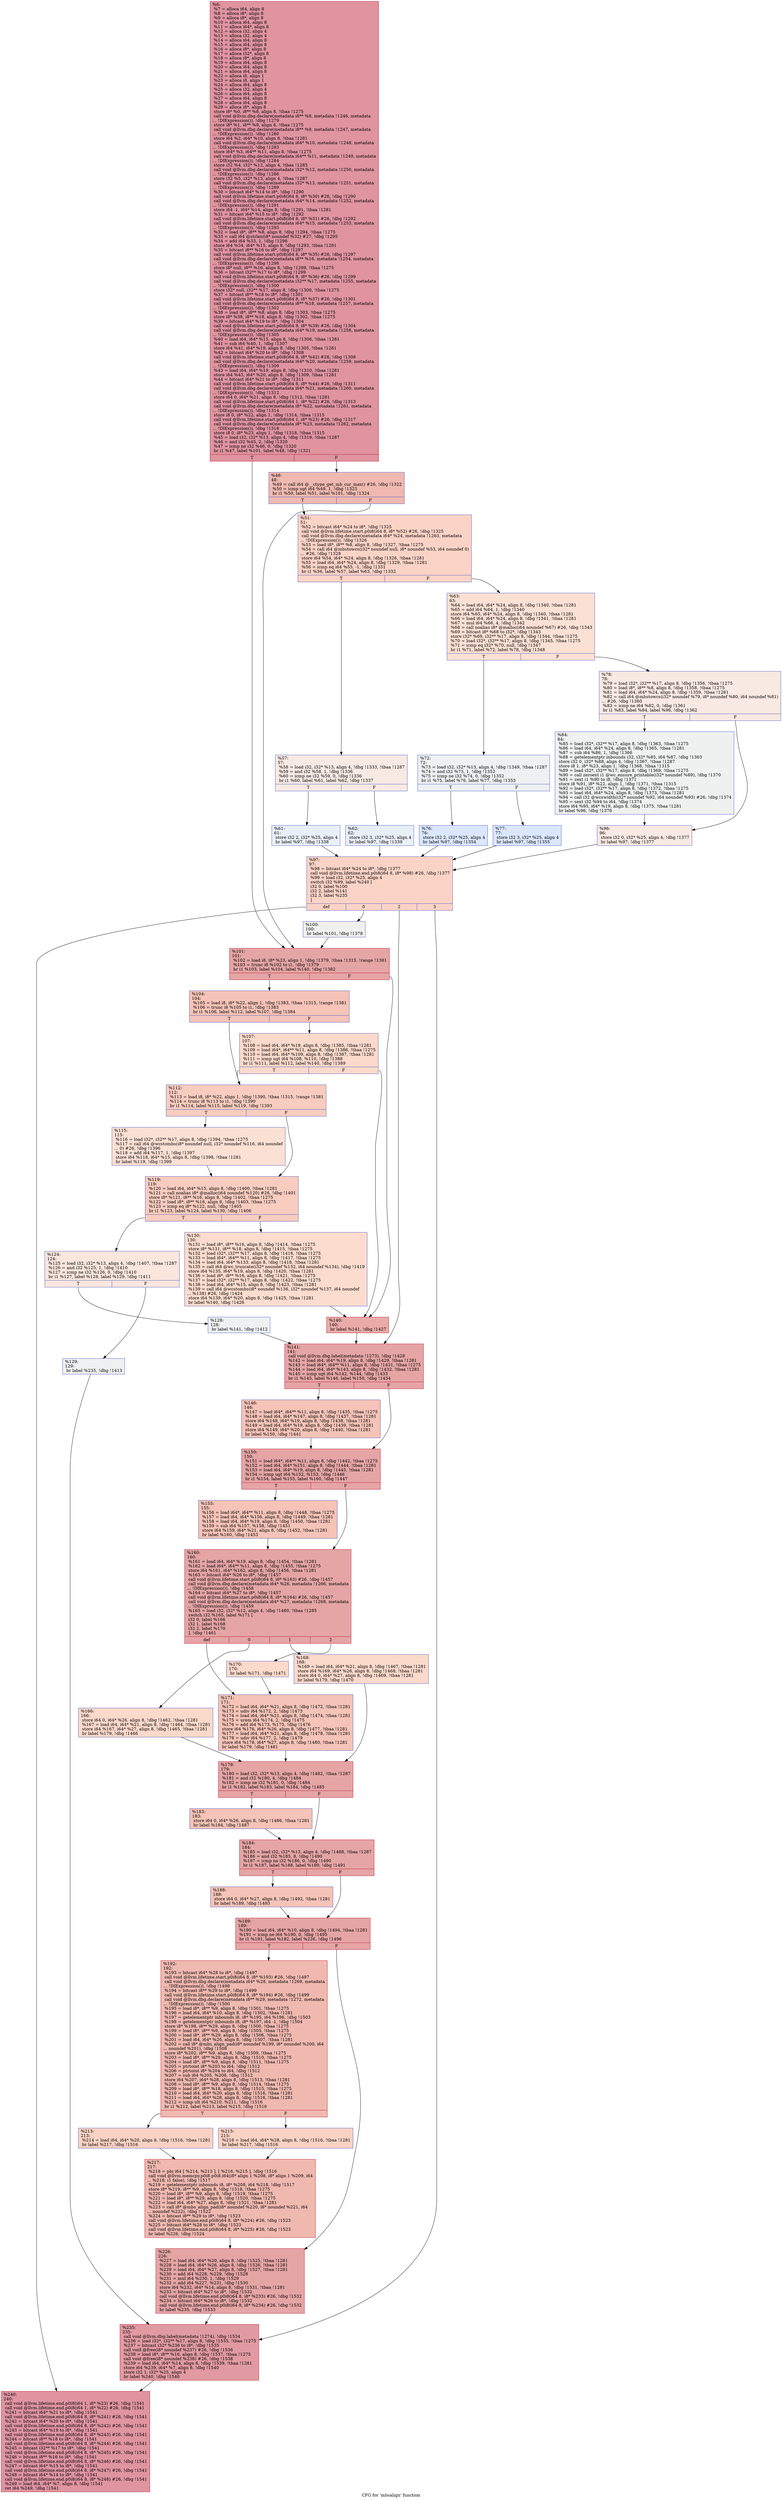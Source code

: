 digraph "CFG for 'mbsalign' function" {
	label="CFG for 'mbsalign' function";

	Node0x128c500 [shape=record,color="#b70d28ff", style=filled, fillcolor="#b70d2870",label="{%6:\l  %7 = alloca i64, align 8\l  %8 = alloca i8*, align 8\l  %9 = alloca i8*, align 8\l  %10 = alloca i64, align 8\l  %11 = alloca i64*, align 8\l  %12 = alloca i32, align 4\l  %13 = alloca i32, align 4\l  %14 = alloca i64, align 8\l  %15 = alloca i64, align 8\l  %16 = alloca i8*, align 8\l  %17 = alloca i32*, align 8\l  %18 = alloca i8*, align 8\l  %19 = alloca i64, align 8\l  %20 = alloca i64, align 8\l  %21 = alloca i64, align 8\l  %22 = alloca i8, align 1\l  %23 = alloca i8, align 1\l  %24 = alloca i64, align 8\l  %25 = alloca i32, align 4\l  %26 = alloca i64, align 8\l  %27 = alloca i64, align 8\l  %28 = alloca i64, align 8\l  %29 = alloca i8*, align 8\l  store i8* %0, i8** %8, align 8, !tbaa !1275\l  call void @llvm.dbg.declare(metadata i8** %8, metadata !1246, metadata\l... !DIExpression()), !dbg !1279\l  store i8* %1, i8** %9, align 8, !tbaa !1275\l  call void @llvm.dbg.declare(metadata i8** %9, metadata !1247, metadata\l... !DIExpression()), !dbg !1280\l  store i64 %2, i64* %10, align 8, !tbaa !1281\l  call void @llvm.dbg.declare(metadata i64* %10, metadata !1248, metadata\l... !DIExpression()), !dbg !1283\l  store i64* %3, i64** %11, align 8, !tbaa !1275\l  call void @llvm.dbg.declare(metadata i64** %11, metadata !1249, metadata\l... !DIExpression()), !dbg !1284\l  store i32 %4, i32* %12, align 4, !tbaa !1285\l  call void @llvm.dbg.declare(metadata i32* %12, metadata !1250, metadata\l... !DIExpression()), !dbg !1286\l  store i32 %5, i32* %13, align 4, !tbaa !1287\l  call void @llvm.dbg.declare(metadata i32* %13, metadata !1251, metadata\l... !DIExpression()), !dbg !1289\l  %30 = bitcast i64* %14 to i8*, !dbg !1290\l  call void @llvm.lifetime.start.p0i8(i64 8, i8* %30) #26, !dbg !1290\l  call void @llvm.dbg.declare(metadata i64* %14, metadata !1252, metadata\l... !DIExpression()), !dbg !1291\l  store i64 -1, i64* %14, align 8, !dbg !1291, !tbaa !1281\l  %31 = bitcast i64* %15 to i8*, !dbg !1292\l  call void @llvm.lifetime.start.p0i8(i64 8, i8* %31) #26, !dbg !1292\l  call void @llvm.dbg.declare(metadata i64* %15, metadata !1253, metadata\l... !DIExpression()), !dbg !1293\l  %32 = load i8*, i8** %8, align 8, !dbg !1294, !tbaa !1275\l  %33 = call i64 @strlen(i8* noundef %32) #27, !dbg !1295\l  %34 = add i64 %33, 1, !dbg !1296\l  store i64 %34, i64* %15, align 8, !dbg !1293, !tbaa !1281\l  %35 = bitcast i8** %16 to i8*, !dbg !1297\l  call void @llvm.lifetime.start.p0i8(i64 8, i8* %35) #26, !dbg !1297\l  call void @llvm.dbg.declare(metadata i8** %16, metadata !1254, metadata\l... !DIExpression()), !dbg !1298\l  store i8* null, i8** %16, align 8, !dbg !1298, !tbaa !1275\l  %36 = bitcast i32** %17 to i8*, !dbg !1299\l  call void @llvm.lifetime.start.p0i8(i64 8, i8* %36) #26, !dbg !1299\l  call void @llvm.dbg.declare(metadata i32** %17, metadata !1255, metadata\l... !DIExpression()), !dbg !1300\l  store i32* null, i32** %17, align 8, !dbg !1300, !tbaa !1275\l  %37 = bitcast i8** %18 to i8*, !dbg !1301\l  call void @llvm.lifetime.start.p0i8(i64 8, i8* %37) #26, !dbg !1301\l  call void @llvm.dbg.declare(metadata i8** %18, metadata !1257, metadata\l... !DIExpression()), !dbg !1302\l  %38 = load i8*, i8** %8, align 8, !dbg !1303, !tbaa !1275\l  store i8* %38, i8** %18, align 8, !dbg !1302, !tbaa !1275\l  %39 = bitcast i64* %19 to i8*, !dbg !1304\l  call void @llvm.lifetime.start.p0i8(i64 8, i8* %39) #26, !dbg !1304\l  call void @llvm.dbg.declare(metadata i64* %19, metadata !1258, metadata\l... !DIExpression()), !dbg !1305\l  %40 = load i64, i64* %15, align 8, !dbg !1306, !tbaa !1281\l  %41 = sub i64 %40, 1, !dbg !1307\l  store i64 %41, i64* %19, align 8, !dbg !1305, !tbaa !1281\l  %42 = bitcast i64* %20 to i8*, !dbg !1308\l  call void @llvm.lifetime.start.p0i8(i64 8, i8* %42) #26, !dbg !1308\l  call void @llvm.dbg.declare(metadata i64* %20, metadata !1259, metadata\l... !DIExpression()), !dbg !1309\l  %43 = load i64, i64* %19, align 8, !dbg !1310, !tbaa !1281\l  store i64 %43, i64* %20, align 8, !dbg !1309, !tbaa !1281\l  %44 = bitcast i64* %21 to i8*, !dbg !1311\l  call void @llvm.lifetime.start.p0i8(i64 8, i8* %44) #26, !dbg !1311\l  call void @llvm.dbg.declare(metadata i64* %21, metadata !1260, metadata\l... !DIExpression()), !dbg !1312\l  store i64 0, i64* %21, align 8, !dbg !1312, !tbaa !1281\l  call void @llvm.lifetime.start.p0i8(i64 1, i8* %22) #26, !dbg !1313\l  call void @llvm.dbg.declare(metadata i8* %22, metadata !1261, metadata\l... !DIExpression()), !dbg !1314\l  store i8 0, i8* %22, align 1, !dbg !1314, !tbaa !1315\l  call void @llvm.lifetime.start.p0i8(i64 1, i8* %23) #26, !dbg !1317\l  call void @llvm.dbg.declare(metadata i8* %23, metadata !1262, metadata\l... !DIExpression()), !dbg !1318\l  store i8 0, i8* %23, align 1, !dbg !1318, !tbaa !1315\l  %45 = load i32, i32* %13, align 4, !dbg !1319, !tbaa !1287\l  %46 = and i32 %45, 2, !dbg !1320\l  %47 = icmp ne i32 %46, 0, !dbg !1320\l  br i1 %47, label %101, label %48, !dbg !1321\l|{<s0>T|<s1>F}}"];
	Node0x128c500:s0 -> Node0x12932d0;
	Node0x128c500:s1 -> Node0x128f5b0;
	Node0x128f5b0 [shape=record,color="#3d50c3ff", style=filled, fillcolor="#de614d70",label="{%48:\l48:                                               \l  %49 = call i64 @__ctype_get_mb_cur_max() #26, !dbg !1322\l  %50 = icmp ugt i64 %49, 1, !dbg !1323\l  br i1 %50, label %51, label %101, !dbg !1324\l|{<s0>T|<s1>F}}"];
	Node0x128f5b0:s0 -> Node0x1292ec0;
	Node0x128f5b0:s1 -> Node0x12932d0;
	Node0x1292ec0 [shape=record,color="#3d50c3ff", style=filled, fillcolor="#f59c7d70",label="{%51:\l51:                                               \l  %52 = bitcast i64* %24 to i8*, !dbg !1325\l  call void @llvm.lifetime.start.p0i8(i64 8, i8* %52) #26, !dbg !1325\l  call void @llvm.dbg.declare(metadata i64* %24, metadata !1263, metadata\l... !DIExpression()), !dbg !1326\l  %53 = load i8*, i8** %8, align 8, !dbg !1327, !tbaa !1275\l  %54 = call i64 @mbstowcs(i32* noundef null, i8* noundef %53, i64 noundef 0)\l... #26, !dbg !1328\l  store i64 %54, i64* %24, align 8, !dbg !1326, !tbaa !1281\l  %55 = load i64, i64* %24, align 8, !dbg !1329, !tbaa !1281\l  %56 = icmp eq i64 %55, -1, !dbg !1331\l  br i1 %56, label %57, label %63, !dbg !1332\l|{<s0>T|<s1>F}}"];
	Node0x1292ec0:s0 -> Node0x1292f10;
	Node0x1292ec0:s1 -> Node0x1293000;
	Node0x1292f10 [shape=record,color="#3d50c3ff", style=filled, fillcolor="#eed0c070",label="{%57:\l57:                                               \l  %58 = load i32, i32* %13, align 4, !dbg !1333, !tbaa !1287\l  %59 = and i32 %58, 1, !dbg !1336\l  %60 = icmp ne i32 %59, 0, !dbg !1336\l  br i1 %60, label %61, label %62, !dbg !1337\l|{<s0>T|<s1>F}}"];
	Node0x1292f10:s0 -> Node0x1292f60;
	Node0x1292f10:s1 -> Node0x1292fb0;
	Node0x1292f60 [shape=record,color="#3d50c3ff", style=filled, fillcolor="#cedaeb70",label="{%61:\l61:                                               \l  store i32 2, i32* %25, align 4\l  br label %97, !dbg !1338\l}"];
	Node0x1292f60 -> Node0x1293230;
	Node0x1292fb0 [shape=record,color="#3d50c3ff", style=filled, fillcolor="#cedaeb70",label="{%62:\l62:                                               \l  store i32 3, i32* %25, align 4\l  br label %97, !dbg !1339\l}"];
	Node0x1292fb0 -> Node0x1293230;
	Node0x1293000 [shape=record,color="#3d50c3ff", style=filled, fillcolor="#f7b99e70",label="{%63:\l63:                                               \l  %64 = load i64, i64* %24, align 8, !dbg !1340, !tbaa !1281\l  %65 = add i64 %64, 1, !dbg !1340\l  store i64 %65, i64* %24, align 8, !dbg !1340, !tbaa !1281\l  %66 = load i64, i64* %24, align 8, !dbg !1341, !tbaa !1281\l  %67 = mul i64 %66, 4, !dbg !1342\l  %68 = call noalias i8* @malloc(i64 noundef %67) #26, !dbg !1343\l  %69 = bitcast i8* %68 to i32*, !dbg !1343\l  store i32* %69, i32** %17, align 8, !dbg !1344, !tbaa !1275\l  %70 = load i32*, i32** %17, align 8, !dbg !1345, !tbaa !1275\l  %71 = icmp eq i32* %70, null, !dbg !1347\l  br i1 %71, label %72, label %78, !dbg !1348\l|{<s0>T|<s1>F}}"];
	Node0x1293000:s0 -> Node0x1293050;
	Node0x1293000:s1 -> Node0x1293140;
	Node0x1293050 [shape=record,color="#3d50c3ff", style=filled, fillcolor="#d9dce170",label="{%72:\l72:                                               \l  %73 = load i32, i32* %13, align 4, !dbg !1349, !tbaa !1287\l  %74 = and i32 %73, 1, !dbg !1352\l  %75 = icmp ne i32 %74, 0, !dbg !1352\l  br i1 %75, label %76, label %77, !dbg !1353\l|{<s0>T|<s1>F}}"];
	Node0x1293050:s0 -> Node0x12930a0;
	Node0x1293050:s1 -> Node0x12930f0;
	Node0x12930a0 [shape=record,color="#3d50c3ff", style=filled, fillcolor="#aec9fc70",label="{%76:\l76:                                               \l  store i32 2, i32* %25, align 4\l  br label %97, !dbg !1354\l}"];
	Node0x12930a0 -> Node0x1293230;
	Node0x12930f0 [shape=record,color="#3d50c3ff", style=filled, fillcolor="#aec9fc70",label="{%77:\l77:                                               \l  store i32 3, i32* %25, align 4\l  br label %97, !dbg !1355\l}"];
	Node0x12930f0 -> Node0x1293230;
	Node0x1293140 [shape=record,color="#3d50c3ff", style=filled, fillcolor="#efcebd70",label="{%78:\l78:                                               \l  %79 = load i32*, i32** %17, align 8, !dbg !1356, !tbaa !1275\l  %80 = load i8*, i8** %8, align 8, !dbg !1358, !tbaa !1275\l  %81 = load i64, i64* %24, align 8, !dbg !1359, !tbaa !1281\l  %82 = call i64 @mbstowcs(i32* noundef %79, i8* noundef %80, i64 noundef %81)\l... #26, !dbg !1360\l  %83 = icmp ne i64 %82, 0, !dbg !1361\l  br i1 %83, label %84, label %96, !dbg !1362\l|{<s0>T|<s1>F}}"];
	Node0x1293140:s0 -> Node0x1293190;
	Node0x1293140:s1 -> Node0x12931e0;
	Node0x1293190 [shape=record,color="#3d50c3ff", style=filled, fillcolor="#dbdcde70",label="{%84:\l84:                                               \l  %85 = load i32*, i32** %17, align 8, !dbg !1363, !tbaa !1275\l  %86 = load i64, i64* %24, align 8, !dbg !1365, !tbaa !1281\l  %87 = sub i64 %86, 1, !dbg !1366\l  %88 = getelementptr inbounds i32, i32* %85, i64 %87, !dbg !1363\l  store i32 0, i32* %88, align 4, !dbg !1367, !tbaa !1287\l  store i8 1, i8* %23, align 1, !dbg !1368, !tbaa !1315\l  %89 = load i32*, i32** %17, align 8, !dbg !1369, !tbaa !1275\l  %90 = call zeroext i1 @wc_ensure_printable(i32* noundef %89), !dbg !1370\l  %91 = zext i1 %90 to i8, !dbg !1371\l  store i8 %91, i8* %22, align 1, !dbg !1371, !tbaa !1315\l  %92 = load i32*, i32** %17, align 8, !dbg !1372, !tbaa !1275\l  %93 = load i64, i64* %24, align 8, !dbg !1373, !tbaa !1281\l  %94 = call i32 @wcswidth(i32* noundef %92, i64 noundef %93) #26, !dbg !1374\l  %95 = sext i32 %94 to i64, !dbg !1374\l  store i64 %95, i64* %19, align 8, !dbg !1375, !tbaa !1281\l  br label %96, !dbg !1376\l}"];
	Node0x1293190 -> Node0x12931e0;
	Node0x12931e0 [shape=record,color="#3d50c3ff", style=filled, fillcolor="#efcebd70",label="{%96:\l96:                                               \l  store i32 0, i32* %25, align 4, !dbg !1377\l  br label %97, !dbg !1377\l}"];
	Node0x12931e0 -> Node0x1293230;
	Node0x1293230 [shape=record,color="#3d50c3ff", style=filled, fillcolor="#f59c7d70",label="{%97:\l97:                                               \l  %98 = bitcast i64* %24 to i8*, !dbg !1377\l  call void @llvm.lifetime.end.p0i8(i64 8, i8* %98) #26, !dbg !1377\l  %99 = load i32, i32* %25, align 4\l  switch i32 %99, label %240 [\l    i32 0, label %100\l    i32 2, label %141\l    i32 3, label %235\l  ]\l|{<s0>def|<s1>0|<s2>2|<s3>3}}"];
	Node0x1293230:s0 -> Node0x1293c80;
	Node0x1293230:s1 -> Node0x1293280;
	Node0x1293230:s2 -> Node0x1293640;
	Node0x1293230:s3 -> Node0x1293c30;
	Node0x1293280 [shape=record,color="#3d50c3ff", style=filled, fillcolor="#dedcdb70",label="{%100:\l100:                                              \l  br label %101, !dbg !1378\l}"];
	Node0x1293280 -> Node0x12932d0;
	Node0x12932d0 [shape=record,color="#b70d28ff", style=filled, fillcolor="#c5333470",label="{%101:\l101:                                              \l  %102 = load i8, i8* %23, align 1, !dbg !1379, !tbaa !1315, !range !1381\l  %103 = trunc i8 %102 to i1, !dbg !1379\l  br i1 %103, label %104, label %140, !dbg !1382\l|{<s0>T|<s1>F}}"];
	Node0x12932d0:s0 -> Node0x1293320;
	Node0x12932d0:s1 -> Node0x12935f0;
	Node0x1293320 [shape=record,color="#3d50c3ff", style=filled, fillcolor="#e8765c70",label="{%104:\l104:                                              \l  %105 = load i8, i8* %22, align 1, !dbg !1383, !tbaa !1315, !range !1381\l  %106 = trunc i8 %105 to i1, !dbg !1383\l  br i1 %106, label %112, label %107, !dbg !1384\l|{<s0>T|<s1>F}}"];
	Node0x1293320:s0 -> Node0x12933c0;
	Node0x1293320:s1 -> Node0x1293370;
	Node0x1293370 [shape=record,color="#3d50c3ff", style=filled, fillcolor="#f7a88970",label="{%107:\l107:                                              \l  %108 = load i64, i64* %19, align 8, !dbg !1385, !tbaa !1281\l  %109 = load i64*, i64** %11, align 8, !dbg !1386, !tbaa !1275\l  %110 = load i64, i64* %109, align 8, !dbg !1387, !tbaa !1281\l  %111 = icmp ugt i64 %108, %110, !dbg !1388\l  br i1 %111, label %112, label %140, !dbg !1389\l|{<s0>T|<s1>F}}"];
	Node0x1293370:s0 -> Node0x12933c0;
	Node0x1293370:s1 -> Node0x12935f0;
	Node0x12933c0 [shape=record,color="#3d50c3ff", style=filled, fillcolor="#f08b6e70",label="{%112:\l112:                                              \l  %113 = load i8, i8* %22, align 1, !dbg !1390, !tbaa !1315, !range !1381\l  %114 = trunc i8 %113 to i1, !dbg !1390\l  br i1 %114, label %115, label %119, !dbg !1393\l|{<s0>T|<s1>F}}"];
	Node0x12933c0:s0 -> Node0x1293410;
	Node0x12933c0:s1 -> Node0x1293460;
	Node0x1293410 [shape=record,color="#3d50c3ff", style=filled, fillcolor="#f7b99e70",label="{%115:\l115:                                              \l  %116 = load i32*, i32** %17, align 8, !dbg !1394, !tbaa !1275\l  %117 = call i64 @wcstombs(i8* noundef null, i32* noundef %116, i64 noundef\l... 0) #26, !dbg !1396\l  %118 = add i64 %117, 1, !dbg !1397\l  store i64 %118, i64* %15, align 8, !dbg !1398, !tbaa !1281\l  br label %119, !dbg !1399\l}"];
	Node0x1293410 -> Node0x1293460;
	Node0x1293460 [shape=record,color="#3d50c3ff", style=filled, fillcolor="#f08b6e70",label="{%119:\l119:                                              \l  %120 = load i64, i64* %15, align 8, !dbg !1400, !tbaa !1281\l  %121 = call noalias i8* @malloc(i64 noundef %120) #26, !dbg !1401\l  store i8* %121, i8** %16, align 8, !dbg !1402, !tbaa !1275\l  %122 = load i8*, i8** %16, align 8, !dbg !1403, !tbaa !1275\l  %123 = icmp eq i8* %122, null, !dbg !1405\l  br i1 %123, label %124, label %130, !dbg !1406\l|{<s0>T|<s1>F}}"];
	Node0x1293460:s0 -> Node0x12934b0;
	Node0x1293460:s1 -> Node0x12935a0;
	Node0x12934b0 [shape=record,color="#3d50c3ff", style=filled, fillcolor="#f3c7b170",label="{%124:\l124:                                              \l  %125 = load i32, i32* %13, align 4, !dbg !1407, !tbaa !1287\l  %126 = and i32 %125, 1, !dbg !1410\l  %127 = icmp ne i32 %126, 0, !dbg !1410\l  br i1 %127, label %128, label %129, !dbg !1411\l|{<s0>T|<s1>F}}"];
	Node0x12934b0:s0 -> Node0x1293500;
	Node0x12934b0:s1 -> Node0x1293550;
	Node0x1293500 [shape=record,color="#3d50c3ff", style=filled, fillcolor="#d9dce170",label="{%128:\l128:                                              \l  br label %141, !dbg !1412\l}"];
	Node0x1293500 -> Node0x1293640;
	Node0x1293550 [shape=record,color="#3d50c3ff", style=filled, fillcolor="#d9dce170",label="{%129:\l129:                                              \l  br label %235, !dbg !1413\l}"];
	Node0x1293550 -> Node0x1293c30;
	Node0x12935a0 [shape=record,color="#3d50c3ff", style=filled, fillcolor="#f7af9170",label="{%130:\l130:                                              \l  %131 = load i8*, i8** %16, align 8, !dbg !1414, !tbaa !1275\l  store i8* %131, i8** %18, align 8, !dbg !1415, !tbaa !1275\l  %132 = load i32*, i32** %17, align 8, !dbg !1416, !tbaa !1275\l  %133 = load i64*, i64** %11, align 8, !dbg !1417, !tbaa !1275\l  %134 = load i64, i64* %133, align 8, !dbg !1418, !tbaa !1281\l  %135 = call i64 @wc_truncate(i32* noundef %132, i64 noundef %134), !dbg !1419\l  store i64 %135, i64* %19, align 8, !dbg !1420, !tbaa !1281\l  %136 = load i8*, i8** %16, align 8, !dbg !1421, !tbaa !1275\l  %137 = load i32*, i32** %17, align 8, !dbg !1422, !tbaa !1275\l  %138 = load i64, i64* %15, align 8, !dbg !1423, !tbaa !1281\l  %139 = call i64 @wcstombs(i8* noundef %136, i32* noundef %137, i64 noundef\l... %138) #26, !dbg !1424\l  store i64 %139, i64* %20, align 8, !dbg !1425, !tbaa !1281\l  br label %140, !dbg !1426\l}"];
	Node0x12935a0 -> Node0x12935f0;
	Node0x12935f0 [shape=record,color="#b70d28ff", style=filled, fillcolor="#cc403a70",label="{%140:\l140:                                              \l  br label %141, !dbg !1427\l}"];
	Node0x12935f0 -> Node0x1293640;
	Node0x1293640 [shape=record,color="#b70d28ff", style=filled, fillcolor="#c5333470",label="{%141:\l141:                                              \l  call void @llvm.dbg.label(metadata !1273), !dbg !1428\l  %142 = load i64, i64* %19, align 8, !dbg !1429, !tbaa !1281\l  %143 = load i64*, i64** %11, align 8, !dbg !1431, !tbaa !1275\l  %144 = load i64, i64* %143, align 8, !dbg !1432, !tbaa !1281\l  %145 = icmp ugt i64 %142, %144, !dbg !1433\l  br i1 %145, label %146, label %150, !dbg !1434\l|{<s0>T|<s1>F}}"];
	Node0x1293640:s0 -> Node0x1293690;
	Node0x1293640:s1 -> Node0x12936e0;
	Node0x1293690 [shape=record,color="#3d50c3ff", style=filled, fillcolor="#e8765c70",label="{%146:\l146:                                              \l  %147 = load i64*, i64** %11, align 8, !dbg !1435, !tbaa !1275\l  %148 = load i64, i64* %147, align 8, !dbg !1437, !tbaa !1281\l  store i64 %148, i64* %19, align 8, !dbg !1438, !tbaa !1281\l  %149 = load i64, i64* %19, align 8, !dbg !1439, !tbaa !1281\l  store i64 %149, i64* %20, align 8, !dbg !1440, !tbaa !1281\l  br label %150, !dbg !1441\l}"];
	Node0x1293690 -> Node0x12936e0;
	Node0x12936e0 [shape=record,color="#b70d28ff", style=filled, fillcolor="#c5333470",label="{%150:\l150:                                              \l  %151 = load i64*, i64** %11, align 8, !dbg !1442, !tbaa !1275\l  %152 = load i64, i64* %151, align 8, !dbg !1444, !tbaa !1281\l  %153 = load i64, i64* %19, align 8, !dbg !1445, !tbaa !1281\l  %154 = icmp ugt i64 %152, %153, !dbg !1446\l  br i1 %154, label %155, label %160, !dbg !1447\l|{<s0>T|<s1>F}}"];
	Node0x12936e0:s0 -> Node0x1293730;
	Node0x12936e0:s1 -> Node0x1293780;
	Node0x1293730 [shape=record,color="#3d50c3ff", style=filled, fillcolor="#e8765c70",label="{%155:\l155:                                              \l  %156 = load i64*, i64** %11, align 8, !dbg !1448, !tbaa !1275\l  %157 = load i64, i64* %156, align 8, !dbg !1449, !tbaa !1281\l  %158 = load i64, i64* %19, align 8, !dbg !1450, !tbaa !1281\l  %159 = sub i64 %157, %158, !dbg !1451\l  store i64 %159, i64* %21, align 8, !dbg !1452, !tbaa !1281\l  br label %160, !dbg !1453\l}"];
	Node0x1293730 -> Node0x1293780;
	Node0x1293780 [shape=record,color="#b70d28ff", style=filled, fillcolor="#c5333470",label="{%160:\l160:                                              \l  %161 = load i64, i64* %19, align 8, !dbg !1454, !tbaa !1281\l  %162 = load i64*, i64** %11, align 8, !dbg !1455, !tbaa !1275\l  store i64 %161, i64* %162, align 8, !dbg !1456, !tbaa !1281\l  %163 = bitcast i64* %26 to i8*, !dbg !1457\l  call void @llvm.lifetime.start.p0i8(i64 8, i8* %163) #26, !dbg !1457\l  call void @llvm.dbg.declare(metadata i64* %26, metadata !1266, metadata\l... !DIExpression()), !dbg !1458\l  %164 = bitcast i64* %27 to i8*, !dbg !1457\l  call void @llvm.lifetime.start.p0i8(i64 8, i8* %164) #26, !dbg !1457\l  call void @llvm.dbg.declare(metadata i64* %27, metadata !1268, metadata\l... !DIExpression()), !dbg !1459\l  %165 = load i32, i32* %12, align 4, !dbg !1460, !tbaa !1285\l  switch i32 %165, label %171 [\l    i32 0, label %166\l    i32 1, label %168\l    i32 2, label %170\l  ], !dbg !1461\l|{<s0>def|<s1>0|<s2>1|<s3>2}}"];
	Node0x1293780:s0 -> Node0x12938c0;
	Node0x1293780:s1 -> Node0x12937d0;
	Node0x1293780:s2 -> Node0x1293820;
	Node0x1293780:s3 -> Node0x1293870;
	Node0x12937d0 [shape=record,color="#3d50c3ff", style=filled, fillcolor="#f7a88970",label="{%166:\l166:                                              \l  store i64 0, i64* %26, align 8, !dbg !1462, !tbaa !1281\l  %167 = load i64, i64* %21, align 8, !dbg !1464, !tbaa !1281\l  store i64 %167, i64* %27, align 8, !dbg !1465, !tbaa !1281\l  br label %179, !dbg !1466\l}"];
	Node0x12937d0 -> Node0x1293910;
	Node0x1293820 [shape=record,color="#3d50c3ff", style=filled, fillcolor="#f7a88970",label="{%168:\l168:                                              \l  %169 = load i64, i64* %21, align 8, !dbg !1467, !tbaa !1281\l  store i64 %169, i64* %26, align 8, !dbg !1468, !tbaa !1281\l  store i64 0, i64* %27, align 8, !dbg !1469, !tbaa !1281\l  br label %179, !dbg !1470\l}"];
	Node0x1293820 -> Node0x1293910;
	Node0x1293870 [shape=record,color="#3d50c3ff", style=filled, fillcolor="#f7a88970",label="{%170:\l170:                                              \l  br label %171, !dbg !1471\l}"];
	Node0x1293870 -> Node0x12938c0;
	Node0x12938c0 [shape=record,color="#3d50c3ff", style=filled, fillcolor="#e8765c70",label="{%171:\l171:                                              \l  %172 = load i64, i64* %21, align 8, !dbg !1472, !tbaa !1281\l  %173 = udiv i64 %172, 2, !dbg !1473\l  %174 = load i64, i64* %21, align 8, !dbg !1474, !tbaa !1281\l  %175 = urem i64 %174, 2, !dbg !1475\l  %176 = add i64 %173, %175, !dbg !1476\l  store i64 %176, i64* %26, align 8, !dbg !1477, !tbaa !1281\l  %177 = load i64, i64* %21, align 8, !dbg !1478, !tbaa !1281\l  %178 = udiv i64 %177, 2, !dbg !1479\l  store i64 %178, i64* %27, align 8, !dbg !1480, !tbaa !1281\l  br label %179, !dbg !1481\l}"];
	Node0x12938c0 -> Node0x1293910;
	Node0x1293910 [shape=record,color="#b70d28ff", style=filled, fillcolor="#c5333470",label="{%179:\l179:                                              \l  %180 = load i32, i32* %13, align 4, !dbg !1482, !tbaa !1287\l  %181 = and i32 %180, 4, !dbg !1484\l  %182 = icmp ne i32 %181, 0, !dbg !1484\l  br i1 %182, label %183, label %184, !dbg !1485\l|{<s0>T|<s1>F}}"];
	Node0x1293910:s0 -> Node0x1293960;
	Node0x1293910:s1 -> Node0x12939b0;
	Node0x1293960 [shape=record,color="#3d50c3ff", style=filled, fillcolor="#e8765c70",label="{%183:\l183:                                              \l  store i64 0, i64* %26, align 8, !dbg !1486, !tbaa !1281\l  br label %184, !dbg !1487\l}"];
	Node0x1293960 -> Node0x12939b0;
	Node0x12939b0 [shape=record,color="#b70d28ff", style=filled, fillcolor="#c5333470",label="{%184:\l184:                                              \l  %185 = load i32, i32* %13, align 4, !dbg !1488, !tbaa !1287\l  %186 = and i32 %185, 8, !dbg !1490\l  %187 = icmp ne i32 %186, 0, !dbg !1490\l  br i1 %187, label %188, label %189, !dbg !1491\l|{<s0>T|<s1>F}}"];
	Node0x12939b0:s0 -> Node0x1293a00;
	Node0x12939b0:s1 -> Node0x1293a50;
	Node0x1293a00 [shape=record,color="#3d50c3ff", style=filled, fillcolor="#e8765c70",label="{%188:\l188:                                              \l  store i64 0, i64* %27, align 8, !dbg !1492, !tbaa !1281\l  br label %189, !dbg !1493\l}"];
	Node0x1293a00 -> Node0x1293a50;
	Node0x1293a50 [shape=record,color="#b70d28ff", style=filled, fillcolor="#c5333470",label="{%189:\l189:                                              \l  %190 = load i64, i64* %10, align 8, !dbg !1494, !tbaa !1281\l  %191 = icmp ne i64 %190, 0, !dbg !1495\l  br i1 %191, label %192, label %226, !dbg !1496\l|{<s0>T|<s1>F}}"];
	Node0x1293a50:s0 -> Node0x1293aa0;
	Node0x1293a50:s1 -> Node0x1293be0;
	Node0x1293aa0 [shape=record,color="#b70d28ff", style=filled, fillcolor="#de614d70",label="{%192:\l192:                                              \l  %193 = bitcast i64* %28 to i8*, !dbg !1497\l  call void @llvm.lifetime.start.p0i8(i64 8, i8* %193) #26, !dbg !1497\l  call void @llvm.dbg.declare(metadata i64* %28, metadata !1269, metadata\l... !DIExpression()), !dbg !1498\l  %194 = bitcast i8** %29 to i8*, !dbg !1499\l  call void @llvm.lifetime.start.p0i8(i64 8, i8* %194) #26, !dbg !1499\l  call void @llvm.dbg.declare(metadata i8** %29, metadata !1272, metadata\l... !DIExpression()), !dbg !1500\l  %195 = load i8*, i8** %9, align 8, !dbg !1501, !tbaa !1275\l  %196 = load i64, i64* %10, align 8, !dbg !1502, !tbaa !1281\l  %197 = getelementptr inbounds i8, i8* %195, i64 %196, !dbg !1503\l  %198 = getelementptr inbounds i8, i8* %197, i64 -1, !dbg !1504\l  store i8* %198, i8** %29, align 8, !dbg !1500, !tbaa !1275\l  %199 = load i8*, i8** %9, align 8, !dbg !1505, !tbaa !1275\l  %200 = load i8*, i8** %29, align 8, !dbg !1506, !tbaa !1275\l  %201 = load i64, i64* %26, align 8, !dbg !1507, !tbaa !1281\l  %202 = call i8* @mbs_align_pad(i8* noundef %199, i8* noundef %200, i64\l... noundef %201), !dbg !1508\l  store i8* %202, i8** %9, align 8, !dbg !1509, !tbaa !1275\l  %203 = load i8*, i8** %29, align 8, !dbg !1510, !tbaa !1275\l  %204 = load i8*, i8** %9, align 8, !dbg !1511, !tbaa !1275\l  %205 = ptrtoint i8* %203 to i64, !dbg !1512\l  %206 = ptrtoint i8* %204 to i64, !dbg !1512\l  %207 = sub i64 %205, %206, !dbg !1512\l  store i64 %207, i64* %28, align 8, !dbg !1513, !tbaa !1281\l  %208 = load i8*, i8** %9, align 8, !dbg !1514, !tbaa !1275\l  %209 = load i8*, i8** %18, align 8, !dbg !1515, !tbaa !1275\l  %210 = load i64, i64* %20, align 8, !dbg !1516, !tbaa !1281\l  %211 = load i64, i64* %28, align 8, !dbg !1516, !tbaa !1281\l  %212 = icmp ult i64 %210, %211, !dbg !1516\l  br i1 %212, label %213, label %215, !dbg !1516\l|{<s0>T|<s1>F}}"];
	Node0x1293aa0:s0 -> Node0x1293af0;
	Node0x1293aa0:s1 -> Node0x1293b40;
	Node0x1293af0 [shape=record,color="#3d50c3ff", style=filled, fillcolor="#f4987a70",label="{%213:\l213:                                              \l  %214 = load i64, i64* %20, align 8, !dbg !1516, !tbaa !1281\l  br label %217, !dbg !1516\l}"];
	Node0x1293af0 -> Node0x1293b90;
	Node0x1293b40 [shape=record,color="#3d50c3ff", style=filled, fillcolor="#f4987a70",label="{%215:\l215:                                              \l  %216 = load i64, i64* %28, align 8, !dbg !1516, !tbaa !1281\l  br label %217, !dbg !1516\l}"];
	Node0x1293b40 -> Node0x1293b90;
	Node0x1293b90 [shape=record,color="#b70d28ff", style=filled, fillcolor="#de614d70",label="{%217:\l217:                                              \l  %218 = phi i64 [ %214, %213 ], [ %216, %215 ], !dbg !1516\l  call void @llvm.memcpy.p0i8.p0i8.i64(i8* align 1 %208, i8* align 1 %209, i64\l... %218, i1 false), !dbg !1517\l  %219 = getelementptr inbounds i8, i8* %208, i64 %218, !dbg !1517\l  store i8* %219, i8** %9, align 8, !dbg !1518, !tbaa !1275\l  %220 = load i8*, i8** %9, align 8, !dbg !1519, !tbaa !1275\l  %221 = load i8*, i8** %29, align 8, !dbg !1520, !tbaa !1275\l  %222 = load i64, i64* %27, align 8, !dbg !1521, !tbaa !1281\l  %223 = call i8* @mbs_align_pad(i8* noundef %220, i8* noundef %221, i64\l... noundef %222), !dbg !1522\l  %224 = bitcast i8** %29 to i8*, !dbg !1523\l  call void @llvm.lifetime.end.p0i8(i64 8, i8* %224) #26, !dbg !1523\l  %225 = bitcast i64* %28 to i8*, !dbg !1523\l  call void @llvm.lifetime.end.p0i8(i64 8, i8* %225) #26, !dbg !1523\l  br label %226, !dbg !1524\l}"];
	Node0x1293b90 -> Node0x1293be0;
	Node0x1293be0 [shape=record,color="#b70d28ff", style=filled, fillcolor="#c5333470",label="{%226:\l226:                                              \l  %227 = load i64, i64* %20, align 8, !dbg !1525, !tbaa !1281\l  %228 = load i64, i64* %26, align 8, !dbg !1526, !tbaa !1281\l  %229 = load i64, i64* %27, align 8, !dbg !1527, !tbaa !1281\l  %230 = add i64 %228, %229, !dbg !1528\l  %231 = mul i64 %230, 1, !dbg !1529\l  %232 = add i64 %227, %231, !dbg !1530\l  store i64 %232, i64* %14, align 8, !dbg !1531, !tbaa !1281\l  %233 = bitcast i64* %27 to i8*, !dbg !1532\l  call void @llvm.lifetime.end.p0i8(i64 8, i8* %233) #26, !dbg !1532\l  %234 = bitcast i64* %26 to i8*, !dbg !1532\l  call void @llvm.lifetime.end.p0i8(i64 8, i8* %234) #26, !dbg !1532\l  br label %235, !dbg !1533\l}"];
	Node0x1293be0 -> Node0x1293c30;
	Node0x1293c30 [shape=record,color="#b70d28ff", style=filled, fillcolor="#bb1b2c70",label="{%235:\l235:                                              \l  call void @llvm.dbg.label(metadata !1274), !dbg !1534\l  %236 = load i32*, i32** %17, align 8, !dbg !1535, !tbaa !1275\l  %237 = bitcast i32* %236 to i8*, !dbg !1535\l  call void @free(i8* noundef %237) #26, !dbg !1536\l  %238 = load i8*, i8** %16, align 8, !dbg !1537, !tbaa !1275\l  call void @free(i8* noundef %238) #26, !dbg !1538\l  %239 = load i64, i64* %14, align 8, !dbg !1539, !tbaa !1281\l  store i64 %239, i64* %7, align 8, !dbg !1540\l  store i32 1, i32* %25, align 4\l  br label %240, !dbg !1540\l}"];
	Node0x1293c30 -> Node0x1293c80;
	Node0x1293c80 [shape=record,color="#b70d28ff", style=filled, fillcolor="#b70d2870",label="{%240:\l240:                                              \l  call void @llvm.lifetime.end.p0i8(i64 1, i8* %23) #26, !dbg !1541\l  call void @llvm.lifetime.end.p0i8(i64 1, i8* %22) #26, !dbg !1541\l  %241 = bitcast i64* %21 to i8*, !dbg !1541\l  call void @llvm.lifetime.end.p0i8(i64 8, i8* %241) #26, !dbg !1541\l  %242 = bitcast i64* %20 to i8*, !dbg !1541\l  call void @llvm.lifetime.end.p0i8(i64 8, i8* %242) #26, !dbg !1541\l  %243 = bitcast i64* %19 to i8*, !dbg !1541\l  call void @llvm.lifetime.end.p0i8(i64 8, i8* %243) #26, !dbg !1541\l  %244 = bitcast i8** %18 to i8*, !dbg !1541\l  call void @llvm.lifetime.end.p0i8(i64 8, i8* %244) #26, !dbg !1541\l  %245 = bitcast i32** %17 to i8*, !dbg !1541\l  call void @llvm.lifetime.end.p0i8(i64 8, i8* %245) #26, !dbg !1541\l  %246 = bitcast i8** %16 to i8*, !dbg !1541\l  call void @llvm.lifetime.end.p0i8(i64 8, i8* %246) #26, !dbg !1541\l  %247 = bitcast i64* %15 to i8*, !dbg !1541\l  call void @llvm.lifetime.end.p0i8(i64 8, i8* %247) #26, !dbg !1541\l  %248 = bitcast i64* %14 to i8*, !dbg !1541\l  call void @llvm.lifetime.end.p0i8(i64 8, i8* %248) #26, !dbg !1541\l  %249 = load i64, i64* %7, align 8, !dbg !1541\l  ret i64 %249, !dbg !1541\l}"];
}
